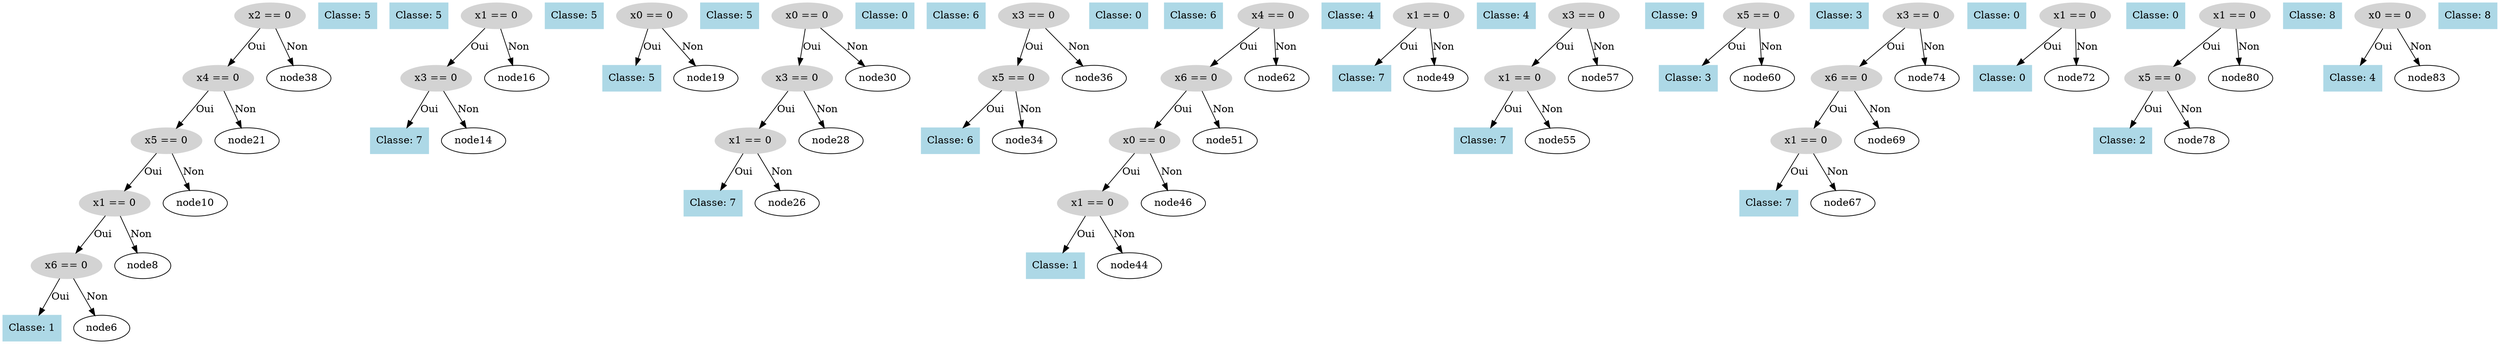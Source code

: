 digraph DecisionTree {
  node0 [label="x2 == 0", shape=ellipse, style=filled, color=lightgray];
  node0 -> node1 [label="Oui"];
  node1 [label="x4 == 0", shape=ellipse, style=filled, color=lightgray];
  node1 -> node2 [label="Oui"];
  node2 [label="x5 == 0", shape=ellipse, style=filled, color=lightgray];
  node2 -> node3 [label="Oui"];
  node3 [label="x1 == 0", shape=ellipse, style=filled, color=lightgray];
  node3 -> node4 [label="Oui"];
  node4 [label="x6 == 0", shape=ellipse, style=filled, color=lightgray];
  node4 -> node5 [label="Oui"];
  node5 [label="Classe: 1", shape=box, style=filled, color=lightblue];
  node4 -> node6 [label="Non"];
  node7 [label="Classe: 5", shape=box, style=filled, color=lightblue];
  node3 -> node8 [label="Non"];
  node9 [label="Classe: 5", shape=box, style=filled, color=lightblue];
  node2 -> node10 [label="Non"];
  node11 [label="x1 == 0", shape=ellipse, style=filled, color=lightgray];
  node11 -> node12 [label="Oui"];
  node12 [label="x3 == 0", shape=ellipse, style=filled, color=lightgray];
  node12 -> node13 [label="Oui"];
  node13 [label="Classe: 7", shape=box, style=filled, color=lightblue];
  node12 -> node14 [label="Non"];
  node15 [label="Classe: 5", shape=box, style=filled, color=lightblue];
  node11 -> node16 [label="Non"];
  node17 [label="x0 == 0", shape=ellipse, style=filled, color=lightgray];
  node17 -> node18 [label="Oui"];
  node18 [label="Classe: 5", shape=box, style=filled, color=lightblue];
  node17 -> node19 [label="Non"];
  node20 [label="Classe: 5", shape=box, style=filled, color=lightblue];
  node1 -> node21 [label="Non"];
  node22 [label="x0 == 0", shape=ellipse, style=filled, color=lightgray];
  node22 -> node23 [label="Oui"];
  node23 [label="x3 == 0", shape=ellipse, style=filled, color=lightgray];
  node23 -> node24 [label="Oui"];
  node24 [label="x1 == 0", shape=ellipse, style=filled, color=lightgray];
  node24 -> node25 [label="Oui"];
  node25 [label="Classe: 7", shape=box, style=filled, color=lightblue];
  node24 -> node26 [label="Non"];
  node27 [label="Classe: 0", shape=box, style=filled, color=lightblue];
  node23 -> node28 [label="Non"];
  node29 [label="Classe: 6", shape=box, style=filled, color=lightblue];
  node22 -> node30 [label="Non"];
  node31 [label="x3 == 0", shape=ellipse, style=filled, color=lightgray];
  node31 -> node32 [label="Oui"];
  node32 [label="x5 == 0", shape=ellipse, style=filled, color=lightgray];
  node32 -> node33 [label="Oui"];
  node33 [label="Classe: 6", shape=box, style=filled, color=lightblue];
  node32 -> node34 [label="Non"];
  node35 [label="Classe: 0", shape=box, style=filled, color=lightblue];
  node31 -> node36 [label="Non"];
  node37 [label="Classe: 6", shape=box, style=filled, color=lightblue];
  node0 -> node38 [label="Non"];
  node39 [label="x4 == 0", shape=ellipse, style=filled, color=lightgray];
  node39 -> node40 [label="Oui"];
  node40 [label="x6 == 0", shape=ellipse, style=filled, color=lightgray];
  node40 -> node41 [label="Oui"];
  node41 [label="x0 == 0", shape=ellipse, style=filled, color=lightgray];
  node41 -> node42 [label="Oui"];
  node42 [label="x1 == 0", shape=ellipse, style=filled, color=lightgray];
  node42 -> node43 [label="Oui"];
  node43 [label="Classe: 1", shape=box, style=filled, color=lightblue];
  node42 -> node44 [label="Non"];
  node45 [label="Classe: 4", shape=box, style=filled, color=lightblue];
  node41 -> node46 [label="Non"];
  node47 [label="x1 == 0", shape=ellipse, style=filled, color=lightgray];
  node47 -> node48 [label="Oui"];
  node48 [label="Classe: 7", shape=box, style=filled, color=lightblue];
  node47 -> node49 [label="Non"];
  node50 [label="Classe: 4", shape=box, style=filled, color=lightblue];
  node40 -> node51 [label="Non"];
  node52 [label="x3 == 0", shape=ellipse, style=filled, color=lightgray];
  node52 -> node53 [label="Oui"];
  node53 [label="x1 == 0", shape=ellipse, style=filled, color=lightgray];
  node53 -> node54 [label="Oui"];
  node54 [label="Classe: 7", shape=box, style=filled, color=lightblue];
  node53 -> node55 [label="Non"];
  node56 [label="Classe: 9", shape=box, style=filled, color=lightblue];
  node52 -> node57 [label="Non"];
  node58 [label="x5 == 0", shape=ellipse, style=filled, color=lightgray];
  node58 -> node59 [label="Oui"];
  node59 [label="Classe: 3", shape=box, style=filled, color=lightblue];
  node58 -> node60 [label="Non"];
  node61 [label="Classe: 3", shape=box, style=filled, color=lightblue];
  node39 -> node62 [label="Non"];
  node63 [label="x3 == 0", shape=ellipse, style=filled, color=lightgray];
  node63 -> node64 [label="Oui"];
  node64 [label="x6 == 0", shape=ellipse, style=filled, color=lightgray];
  node64 -> node65 [label="Oui"];
  node65 [label="x1 == 0", shape=ellipse, style=filled, color=lightgray];
  node65 -> node66 [label="Oui"];
  node66 [label="Classe: 7", shape=box, style=filled, color=lightblue];
  node65 -> node67 [label="Non"];
  node68 [label="Classe: 0", shape=box, style=filled, color=lightblue];
  node64 -> node69 [label="Non"];
  node70 [label="x1 == 0", shape=ellipse, style=filled, color=lightgray];
  node70 -> node71 [label="Oui"];
  node71 [label="Classe: 0", shape=box, style=filled, color=lightblue];
  node70 -> node72 [label="Non"];
  node73 [label="Classe: 0", shape=box, style=filled, color=lightblue];
  node63 -> node74 [label="Non"];
  node75 [label="x1 == 0", shape=ellipse, style=filled, color=lightgray];
  node75 -> node76 [label="Oui"];
  node76 [label="x5 == 0", shape=ellipse, style=filled, color=lightgray];
  node76 -> node77 [label="Oui"];
  node77 [label="Classe: 2", shape=box, style=filled, color=lightblue];
  node76 -> node78 [label="Non"];
  node79 [label="Classe: 8", shape=box, style=filled, color=lightblue];
  node75 -> node80 [label="Non"];
  node81 [label="x0 == 0", shape=ellipse, style=filled, color=lightgray];
  node81 -> node82 [label="Oui"];
  node82 [label="Classe: 4", shape=box, style=filled, color=lightblue];
  node81 -> node83 [label="Non"];
  node84 [label="Classe: 8", shape=box, style=filled, color=lightblue];
}
